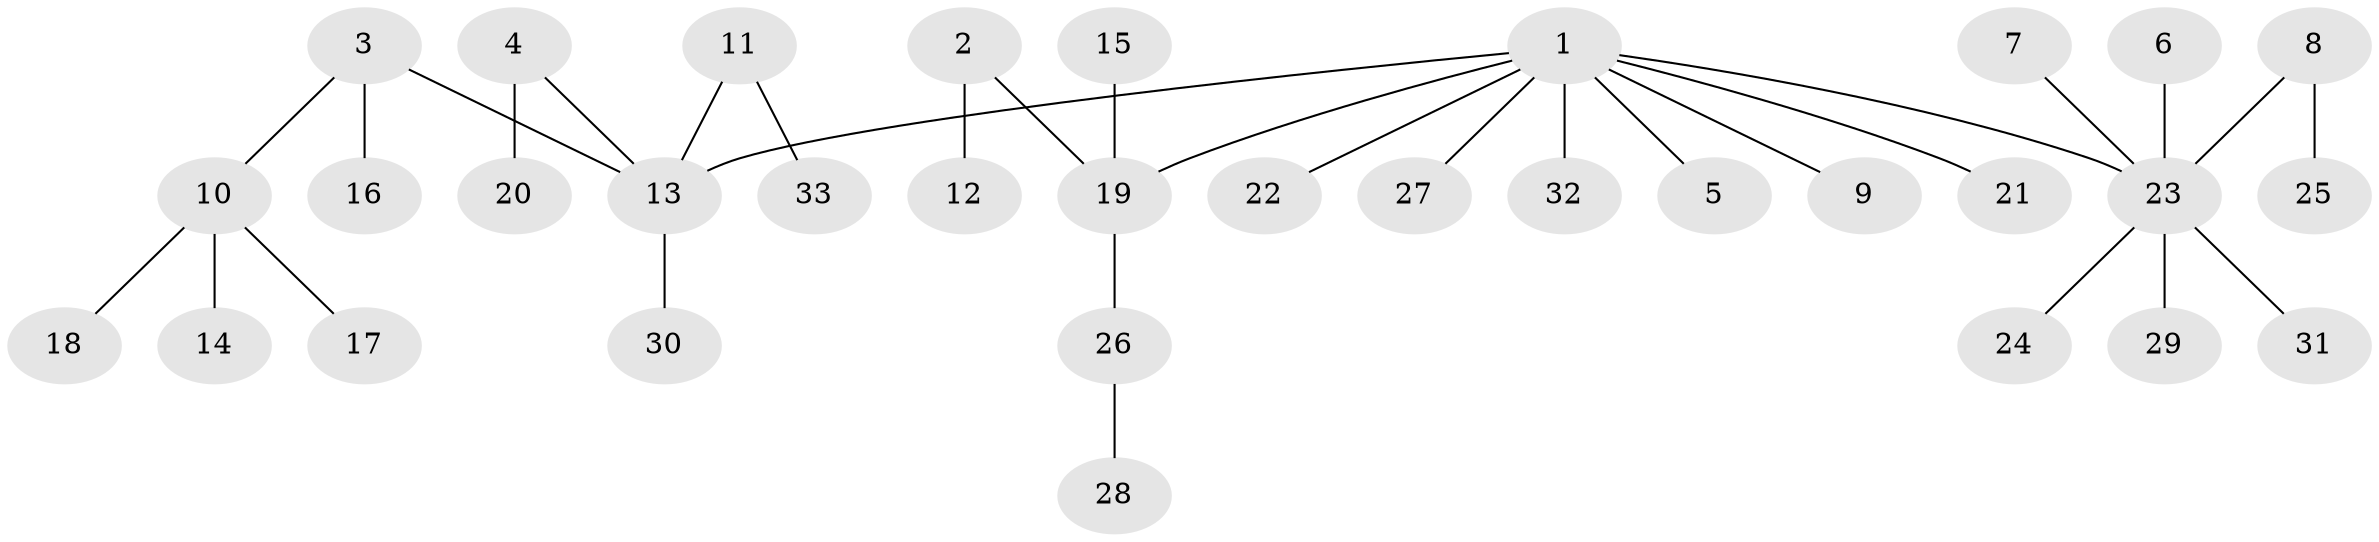 // original degree distribution, {7: 0.015151515151515152, 3: 0.09090909090909091, 5: 0.030303030303030304, 2: 0.3787878787878788, 8: 0.015151515151515152, 4: 0.030303030303030304, 1: 0.4393939393939394}
// Generated by graph-tools (version 1.1) at 2025/26/03/09/25 03:26:27]
// undirected, 33 vertices, 32 edges
graph export_dot {
graph [start="1"]
  node [color=gray90,style=filled];
  1;
  2;
  3;
  4;
  5;
  6;
  7;
  8;
  9;
  10;
  11;
  12;
  13;
  14;
  15;
  16;
  17;
  18;
  19;
  20;
  21;
  22;
  23;
  24;
  25;
  26;
  27;
  28;
  29;
  30;
  31;
  32;
  33;
  1 -- 5 [weight=1.0];
  1 -- 9 [weight=1.0];
  1 -- 13 [weight=1.0];
  1 -- 19 [weight=1.0];
  1 -- 21 [weight=1.0];
  1 -- 22 [weight=1.0];
  1 -- 23 [weight=1.0];
  1 -- 27 [weight=1.0];
  1 -- 32 [weight=1.0];
  2 -- 12 [weight=1.0];
  2 -- 19 [weight=1.0];
  3 -- 10 [weight=1.0];
  3 -- 13 [weight=1.0];
  3 -- 16 [weight=1.0];
  4 -- 13 [weight=1.0];
  4 -- 20 [weight=1.0];
  6 -- 23 [weight=1.0];
  7 -- 23 [weight=1.0];
  8 -- 23 [weight=1.0];
  8 -- 25 [weight=1.0];
  10 -- 14 [weight=1.0];
  10 -- 17 [weight=1.0];
  10 -- 18 [weight=1.0];
  11 -- 13 [weight=1.0];
  11 -- 33 [weight=1.0];
  13 -- 30 [weight=1.0];
  15 -- 19 [weight=1.0];
  19 -- 26 [weight=1.0];
  23 -- 24 [weight=1.0];
  23 -- 29 [weight=1.0];
  23 -- 31 [weight=1.0];
  26 -- 28 [weight=1.0];
}
